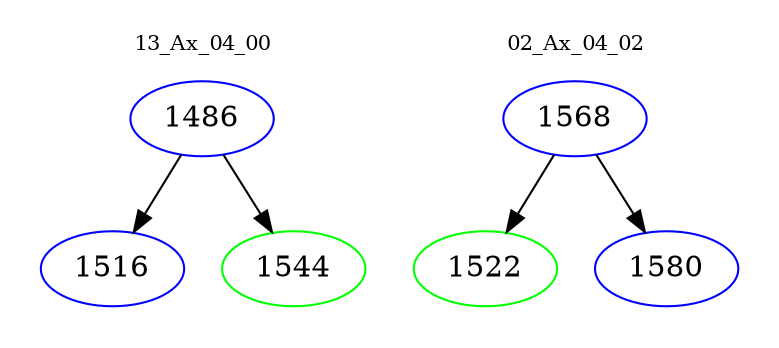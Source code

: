 digraph{
subgraph cluster_0 {
color = white
label = "13_Ax_04_00";
fontsize=10;
T0_1486 [label="1486", color="blue"]
T0_1486 -> T0_1516 [color="black"]
T0_1516 [label="1516", color="blue"]
T0_1486 -> T0_1544 [color="black"]
T0_1544 [label="1544", color="green"]
}
subgraph cluster_1 {
color = white
label = "02_Ax_04_02";
fontsize=10;
T1_1568 [label="1568", color="blue"]
T1_1568 -> T1_1522 [color="black"]
T1_1522 [label="1522", color="green"]
T1_1568 -> T1_1580 [color="black"]
T1_1580 [label="1580", color="blue"]
}
}
